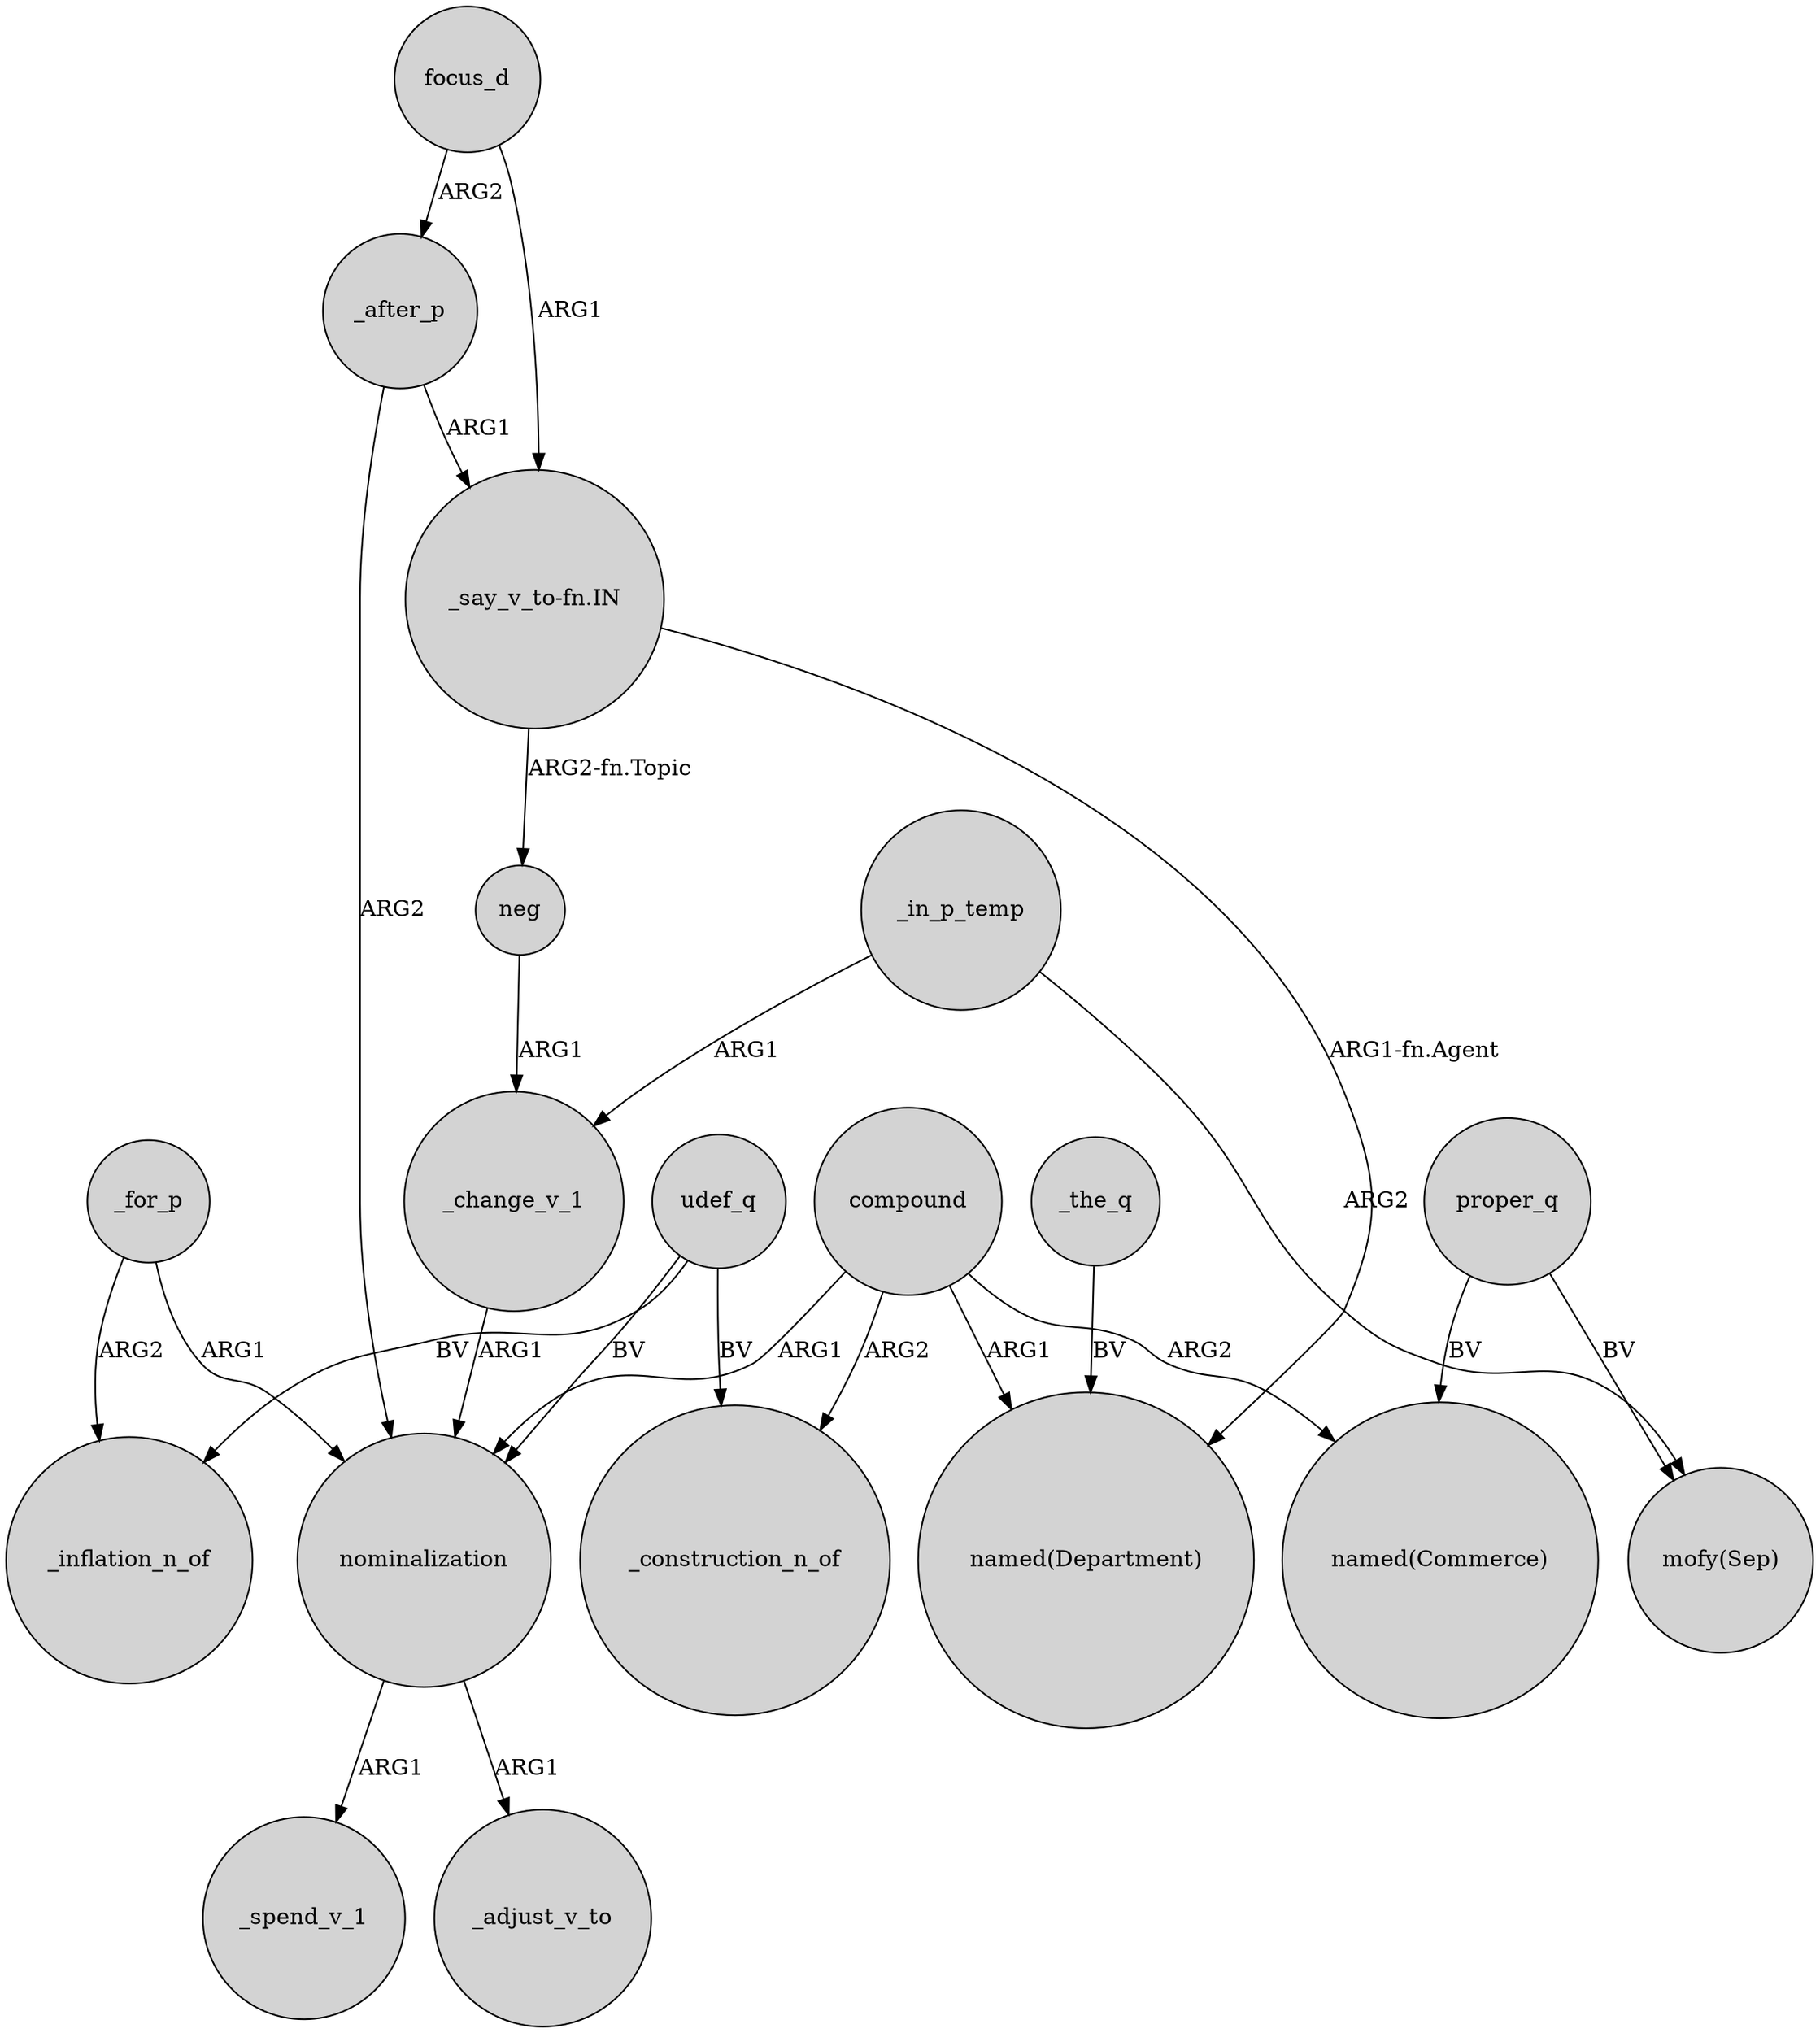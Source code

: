 digraph {
	node [shape=circle style=filled]
	_in_p_temp -> _change_v_1 [label=ARG1]
	udef_q -> _inflation_n_of [label=BV]
	focus_d -> _after_p [label=ARG2]
	_after_p -> "_say_v_to-fn.IN" [label=ARG1]
	nominalization -> _spend_v_1 [label=ARG1]
	_change_v_1 -> nominalization [label=ARG1]
	proper_q -> "mofy(Sep)" [label=BV]
	nominalization -> _adjust_v_to [label=ARG1]
	neg -> _change_v_1 [label=ARG1]
	_the_q -> "named(Department)" [label=BV]
	_for_p -> _inflation_n_of [label=ARG2]
	udef_q -> nominalization [label=BV]
	_for_p -> nominalization [label=ARG1]
	proper_q -> "named(Commerce)" [label=BV]
	"_say_v_to-fn.IN" -> neg [label="ARG2-fn.Topic"]
	compound -> "named(Department)" [label=ARG1]
	compound -> _construction_n_of [label=ARG2]
	udef_q -> _construction_n_of [label=BV]
	_after_p -> nominalization [label=ARG2]
	"_say_v_to-fn.IN" -> "named(Department)" [label="ARG1-fn.Agent"]
	compound -> nominalization [label=ARG1]
	_in_p_temp -> "mofy(Sep)" [label=ARG2]
	focus_d -> "_say_v_to-fn.IN" [label=ARG1]
	compound -> "named(Commerce)" [label=ARG2]
}
